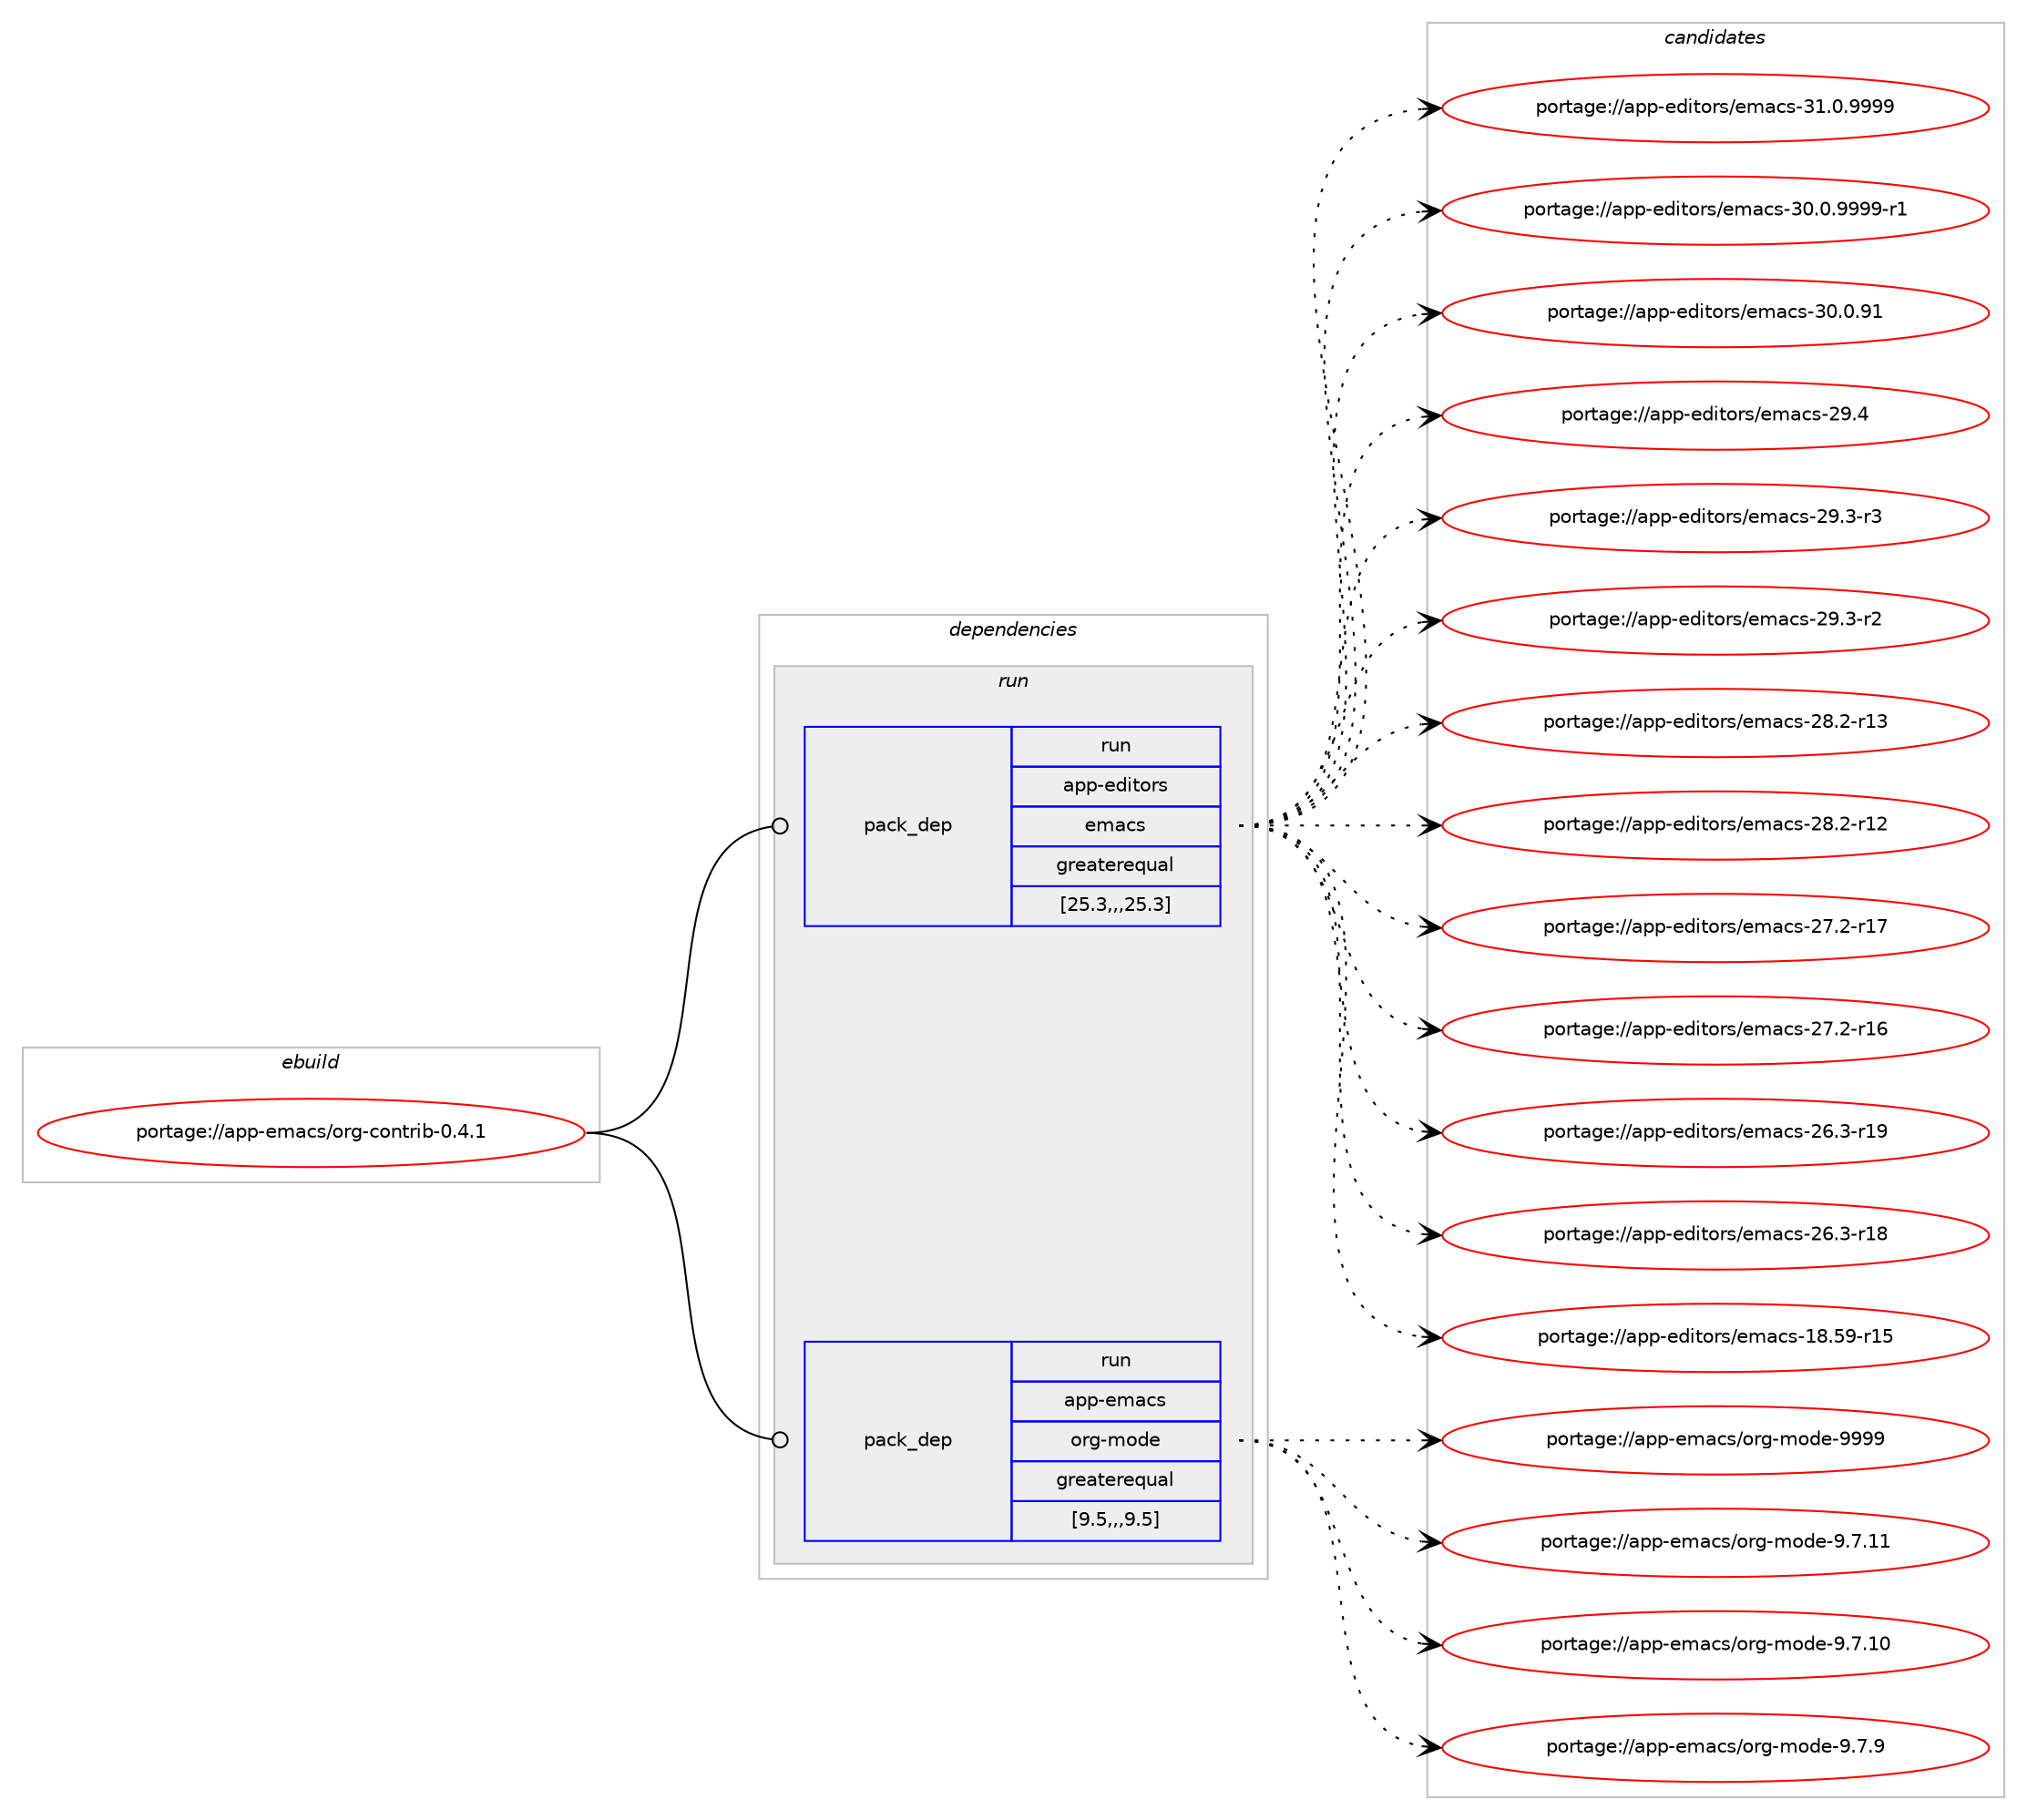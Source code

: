 digraph prolog {

# *************
# Graph options
# *************

newrank=true;
concentrate=true;
compound=true;
graph [rankdir=LR,fontname=Helvetica,fontsize=10,ranksep=1.5];#, ranksep=2.5, nodesep=0.2];
edge  [arrowhead=vee];
node  [fontname=Helvetica,fontsize=10];

# **********
# The ebuild
# **********

subgraph cluster_leftcol {
color=gray;
label=<<i>ebuild</i>>;
id [label="portage://app-emacs/org-contrib-0.4.1", color=red, width=4, href="../app-emacs/org-contrib-0.4.1.svg"];
}

# ****************
# The dependencies
# ****************

subgraph cluster_midcol {
color=gray;
label=<<i>dependencies</i>>;
subgraph cluster_compile {
fillcolor="#eeeeee";
style=filled;
label=<<i>compile</i>>;
}
subgraph cluster_compileandrun {
fillcolor="#eeeeee";
style=filled;
label=<<i>compile and run</i>>;
}
subgraph cluster_run {
fillcolor="#eeeeee";
style=filled;
label=<<i>run</i>>;
subgraph pack377039 {
dependency516910 [label=<<TABLE BORDER="0" CELLBORDER="1" CELLSPACING="0" CELLPADDING="4" WIDTH="220"><TR><TD ROWSPAN="6" CELLPADDING="30">pack_dep</TD></TR><TR><TD WIDTH="110">run</TD></TR><TR><TD>app-editors</TD></TR><TR><TD>emacs</TD></TR><TR><TD>greaterequal</TD></TR><TR><TD>[25.3,,,25.3]</TD></TR></TABLE>>, shape=none, color=blue];
}
id:e -> dependency516910:w [weight=20,style="solid",arrowhead="odot"];
subgraph pack377040 {
dependency516911 [label=<<TABLE BORDER="0" CELLBORDER="1" CELLSPACING="0" CELLPADDING="4" WIDTH="220"><TR><TD ROWSPAN="6" CELLPADDING="30">pack_dep</TD></TR><TR><TD WIDTH="110">run</TD></TR><TR><TD>app-emacs</TD></TR><TR><TD>org-mode</TD></TR><TR><TD>greaterequal</TD></TR><TR><TD>[9.5,,,9.5]</TD></TR></TABLE>>, shape=none, color=blue];
}
id:e -> dependency516911:w [weight=20,style="solid",arrowhead="odot"];
}
}

# **************
# The candidates
# **************

subgraph cluster_choices {
rank=same;
color=gray;
label=<<i>candidates</i>>;

subgraph choice377039 {
color=black;
nodesep=1;
choice971121124510110010511611111411547101109979911545514946484657575757 [label="portage://app-editors/emacs-31.0.9999", color=red, width=4,href="../app-editors/emacs-31.0.9999.svg"];
choice9711211245101100105116111114115471011099799115455148464846575757574511449 [label="portage://app-editors/emacs-30.0.9999-r1", color=red, width=4,href="../app-editors/emacs-30.0.9999-r1.svg"];
choice97112112451011001051161111141154710110997991154551484648465749 [label="portage://app-editors/emacs-30.0.91", color=red, width=4,href="../app-editors/emacs-30.0.91.svg"];
choice97112112451011001051161111141154710110997991154550574652 [label="portage://app-editors/emacs-29.4", color=red, width=4,href="../app-editors/emacs-29.4.svg"];
choice971121124510110010511611111411547101109979911545505746514511451 [label="portage://app-editors/emacs-29.3-r3", color=red, width=4,href="../app-editors/emacs-29.3-r3.svg"];
choice971121124510110010511611111411547101109979911545505746514511450 [label="portage://app-editors/emacs-29.3-r2", color=red, width=4,href="../app-editors/emacs-29.3-r2.svg"];
choice97112112451011001051161111141154710110997991154550564650451144951 [label="portage://app-editors/emacs-28.2-r13", color=red, width=4,href="../app-editors/emacs-28.2-r13.svg"];
choice97112112451011001051161111141154710110997991154550564650451144950 [label="portage://app-editors/emacs-28.2-r12", color=red, width=4,href="../app-editors/emacs-28.2-r12.svg"];
choice97112112451011001051161111141154710110997991154550554650451144955 [label="portage://app-editors/emacs-27.2-r17", color=red, width=4,href="../app-editors/emacs-27.2-r17.svg"];
choice97112112451011001051161111141154710110997991154550554650451144954 [label="portage://app-editors/emacs-27.2-r16", color=red, width=4,href="../app-editors/emacs-27.2-r16.svg"];
choice97112112451011001051161111141154710110997991154550544651451144957 [label="portage://app-editors/emacs-26.3-r19", color=red, width=4,href="../app-editors/emacs-26.3-r19.svg"];
choice97112112451011001051161111141154710110997991154550544651451144956 [label="portage://app-editors/emacs-26.3-r18", color=red, width=4,href="../app-editors/emacs-26.3-r18.svg"];
choice9711211245101100105116111114115471011099799115454956465357451144953 [label="portage://app-editors/emacs-18.59-r15", color=red, width=4,href="../app-editors/emacs-18.59-r15.svg"];
dependency516910:e -> choice971121124510110010511611111411547101109979911545514946484657575757:w [style=dotted,weight="100"];
dependency516910:e -> choice9711211245101100105116111114115471011099799115455148464846575757574511449:w [style=dotted,weight="100"];
dependency516910:e -> choice97112112451011001051161111141154710110997991154551484648465749:w [style=dotted,weight="100"];
dependency516910:e -> choice97112112451011001051161111141154710110997991154550574652:w [style=dotted,weight="100"];
dependency516910:e -> choice971121124510110010511611111411547101109979911545505746514511451:w [style=dotted,weight="100"];
dependency516910:e -> choice971121124510110010511611111411547101109979911545505746514511450:w [style=dotted,weight="100"];
dependency516910:e -> choice97112112451011001051161111141154710110997991154550564650451144951:w [style=dotted,weight="100"];
dependency516910:e -> choice97112112451011001051161111141154710110997991154550564650451144950:w [style=dotted,weight="100"];
dependency516910:e -> choice97112112451011001051161111141154710110997991154550554650451144955:w [style=dotted,weight="100"];
dependency516910:e -> choice97112112451011001051161111141154710110997991154550554650451144954:w [style=dotted,weight="100"];
dependency516910:e -> choice97112112451011001051161111141154710110997991154550544651451144957:w [style=dotted,weight="100"];
dependency516910:e -> choice97112112451011001051161111141154710110997991154550544651451144956:w [style=dotted,weight="100"];
dependency516910:e -> choice9711211245101100105116111114115471011099799115454956465357451144953:w [style=dotted,weight="100"];
}
subgraph choice377040 {
color=black;
nodesep=1;
choice9711211245101109979911547111114103451091111001014557575757 [label="portage://app-emacs/org-mode-9999", color=red, width=4,href="../app-emacs/org-mode-9999.svg"];
choice97112112451011099799115471111141034510911110010145574655464949 [label="portage://app-emacs/org-mode-9.7.11", color=red, width=4,href="../app-emacs/org-mode-9.7.11.svg"];
choice97112112451011099799115471111141034510911110010145574655464948 [label="portage://app-emacs/org-mode-9.7.10", color=red, width=4,href="../app-emacs/org-mode-9.7.10.svg"];
choice971121124510110997991154711111410345109111100101455746554657 [label="portage://app-emacs/org-mode-9.7.9", color=red, width=4,href="../app-emacs/org-mode-9.7.9.svg"];
dependency516911:e -> choice9711211245101109979911547111114103451091111001014557575757:w [style=dotted,weight="100"];
dependency516911:e -> choice97112112451011099799115471111141034510911110010145574655464949:w [style=dotted,weight="100"];
dependency516911:e -> choice97112112451011099799115471111141034510911110010145574655464948:w [style=dotted,weight="100"];
dependency516911:e -> choice971121124510110997991154711111410345109111100101455746554657:w [style=dotted,weight="100"];
}
}

}

